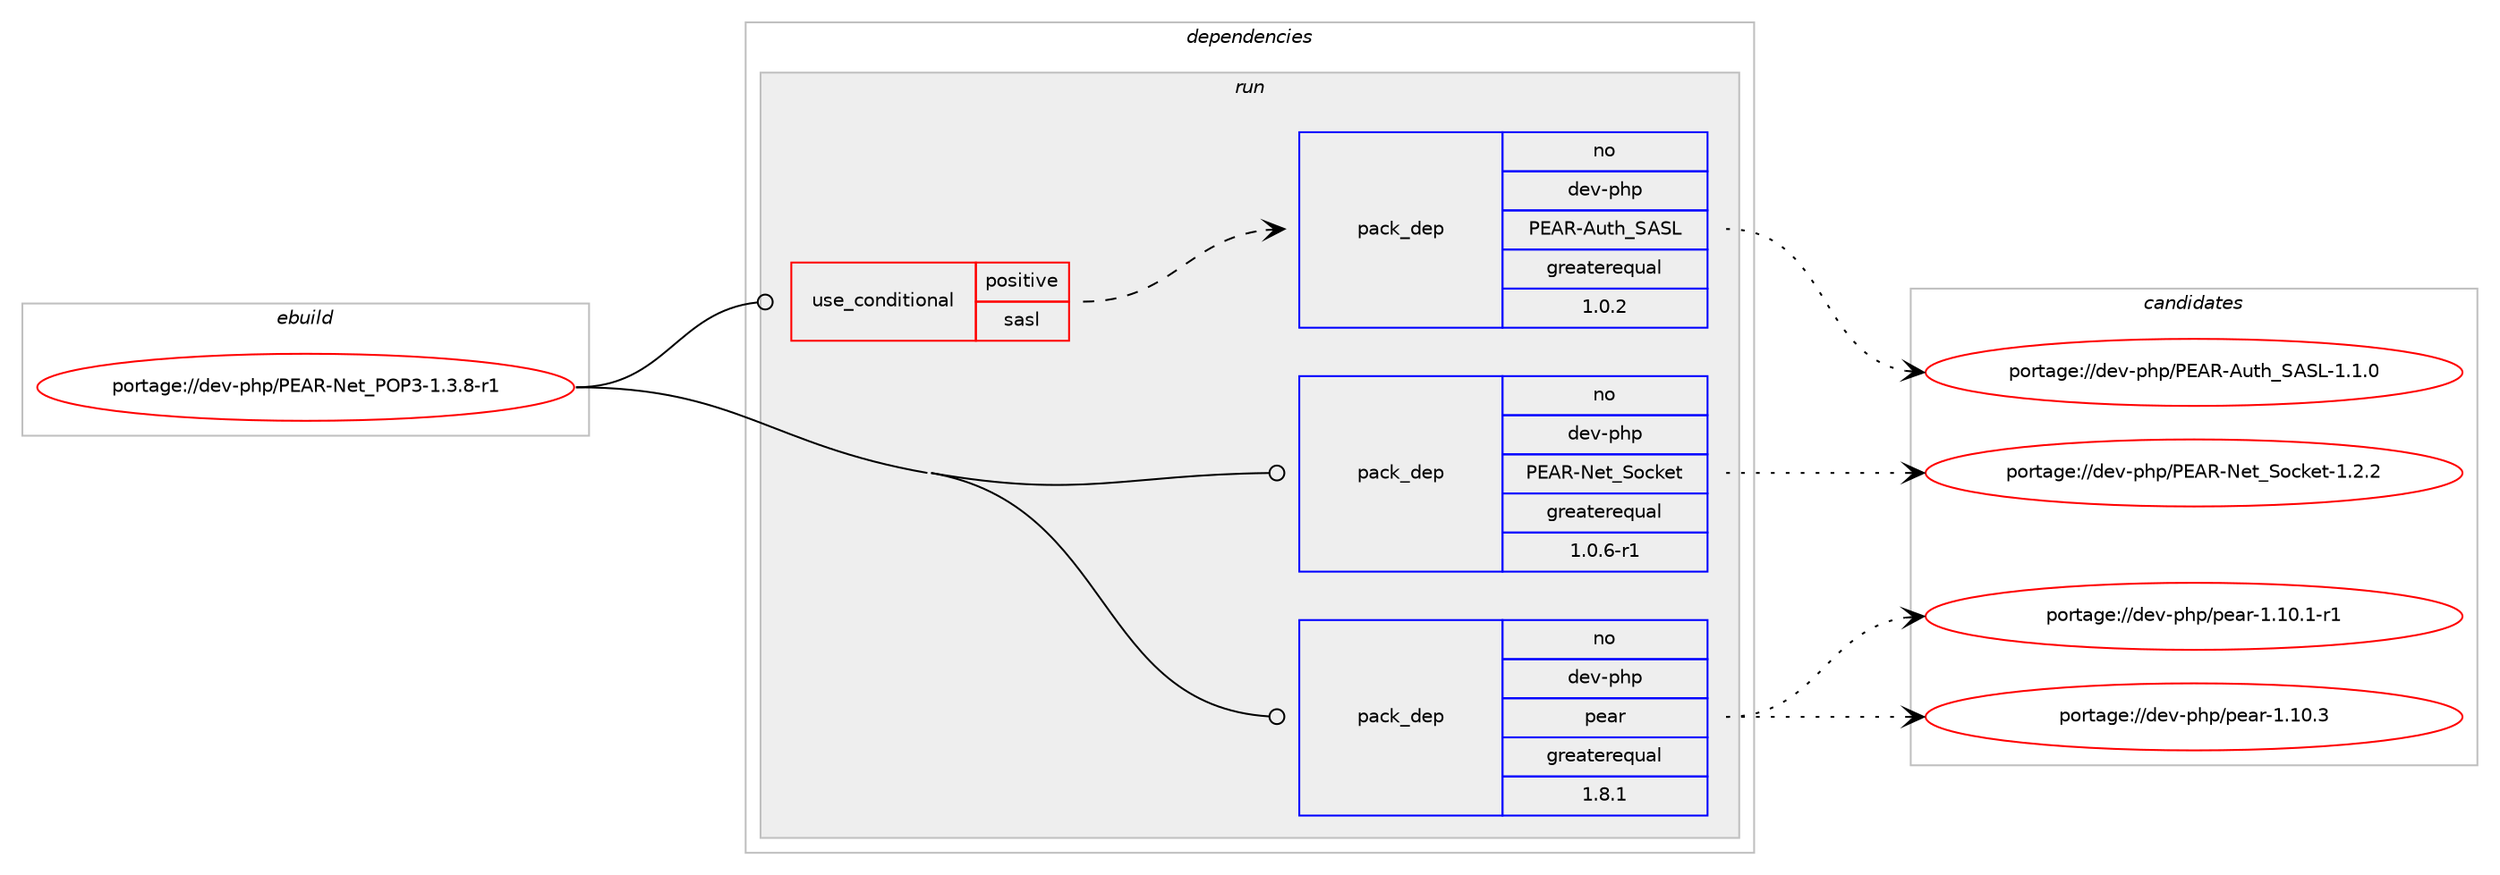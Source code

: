 digraph prolog {

# *************
# Graph options
# *************

newrank=true;
concentrate=true;
compound=true;
graph [rankdir=LR,fontname=Helvetica,fontsize=10,ranksep=1.5];#, ranksep=2.5, nodesep=0.2];
edge  [arrowhead=vee];
node  [fontname=Helvetica,fontsize=10];

# **********
# The ebuild
# **********

subgraph cluster_leftcol {
color=gray;
rank=same;
label=<<i>ebuild</i>>;
id [label="portage://dev-php/PEAR-Net_POP3-1.3.8-r1", color=red, width=4, href="../dev-php/PEAR-Net_POP3-1.3.8-r1.svg"];
}

# ****************
# The dependencies
# ****************

subgraph cluster_midcol {
color=gray;
label=<<i>dependencies</i>>;
subgraph cluster_compile {
fillcolor="#eeeeee";
style=filled;
label=<<i>compile</i>>;
}
subgraph cluster_compileandrun {
fillcolor="#eeeeee";
style=filled;
label=<<i>compile and run</i>>;
}
subgraph cluster_run {
fillcolor="#eeeeee";
style=filled;
label=<<i>run</i>>;
subgraph cond23992 {
dependency124164 [label=<<TABLE BORDER="0" CELLBORDER="1" CELLSPACING="0" CELLPADDING="4"><TR><TD ROWSPAN="3" CELLPADDING="10">use_conditional</TD></TR><TR><TD>positive</TD></TR><TR><TD>sasl</TD></TR></TABLE>>, shape=none, color=red];
subgraph pack96973 {
dependency124165 [label=<<TABLE BORDER="0" CELLBORDER="1" CELLSPACING="0" CELLPADDING="4" WIDTH="220"><TR><TD ROWSPAN="6" CELLPADDING="30">pack_dep</TD></TR><TR><TD WIDTH="110">no</TD></TR><TR><TD>dev-php</TD></TR><TR><TD>PEAR-Auth_SASL</TD></TR><TR><TD>greaterequal</TD></TR><TR><TD>1.0.2</TD></TR></TABLE>>, shape=none, color=blue];
}
dependency124164:e -> dependency124165:w [weight=20,style="dashed",arrowhead="vee"];
}
id:e -> dependency124164:w [weight=20,style="solid",arrowhead="odot"];
subgraph pack96974 {
dependency124166 [label=<<TABLE BORDER="0" CELLBORDER="1" CELLSPACING="0" CELLPADDING="4" WIDTH="220"><TR><TD ROWSPAN="6" CELLPADDING="30">pack_dep</TD></TR><TR><TD WIDTH="110">no</TD></TR><TR><TD>dev-php</TD></TR><TR><TD>PEAR-Net_Socket</TD></TR><TR><TD>greaterequal</TD></TR><TR><TD>1.0.6-r1</TD></TR></TABLE>>, shape=none, color=blue];
}
id:e -> dependency124166:w [weight=20,style="solid",arrowhead="odot"];
subgraph pack96975 {
dependency124167 [label=<<TABLE BORDER="0" CELLBORDER="1" CELLSPACING="0" CELLPADDING="4" WIDTH="220"><TR><TD ROWSPAN="6" CELLPADDING="30">pack_dep</TD></TR><TR><TD WIDTH="110">no</TD></TR><TR><TD>dev-php</TD></TR><TR><TD>pear</TD></TR><TR><TD>greaterequal</TD></TR><TR><TD>1.8.1</TD></TR></TABLE>>, shape=none, color=blue];
}
id:e -> dependency124167:w [weight=20,style="solid",arrowhead="odot"];
}
}

# **************
# The candidates
# **************

subgraph cluster_choices {
rank=same;
color=gray;
label=<<i>candidates</i>>;

subgraph choice96973 {
color=black;
nodesep=1;
choiceportage10010111845112104112478069658245651171161049583658376454946494648 [label="portage://dev-php/PEAR-Auth_SASL-1.1.0", color=red, width=4,href="../dev-php/PEAR-Auth_SASL-1.1.0.svg"];
dependency124165:e -> choiceportage10010111845112104112478069658245651171161049583658376454946494648:w [style=dotted,weight="100"];
}
subgraph choice96974 {
color=black;
nodesep=1;
choiceportage1001011184511210411247806965824578101116958311199107101116454946504650 [label="portage://dev-php/PEAR-Net_Socket-1.2.2", color=red, width=4,href="../dev-php/PEAR-Net_Socket-1.2.2.svg"];
dependency124166:e -> choiceportage1001011184511210411247806965824578101116958311199107101116454946504650:w [style=dotted,weight="100"];
}
subgraph choice96975 {
color=black;
nodesep=1;
choiceportage100101118451121041124711210197114454946494846494511449 [label="portage://dev-php/pear-1.10.1-r1", color=red, width=4,href="../dev-php/pear-1.10.1-r1.svg"];
choiceportage10010111845112104112471121019711445494649484651 [label="portage://dev-php/pear-1.10.3", color=red, width=4,href="../dev-php/pear-1.10.3.svg"];
dependency124167:e -> choiceportage100101118451121041124711210197114454946494846494511449:w [style=dotted,weight="100"];
dependency124167:e -> choiceportage10010111845112104112471121019711445494649484651:w [style=dotted,weight="100"];
}
}

}
